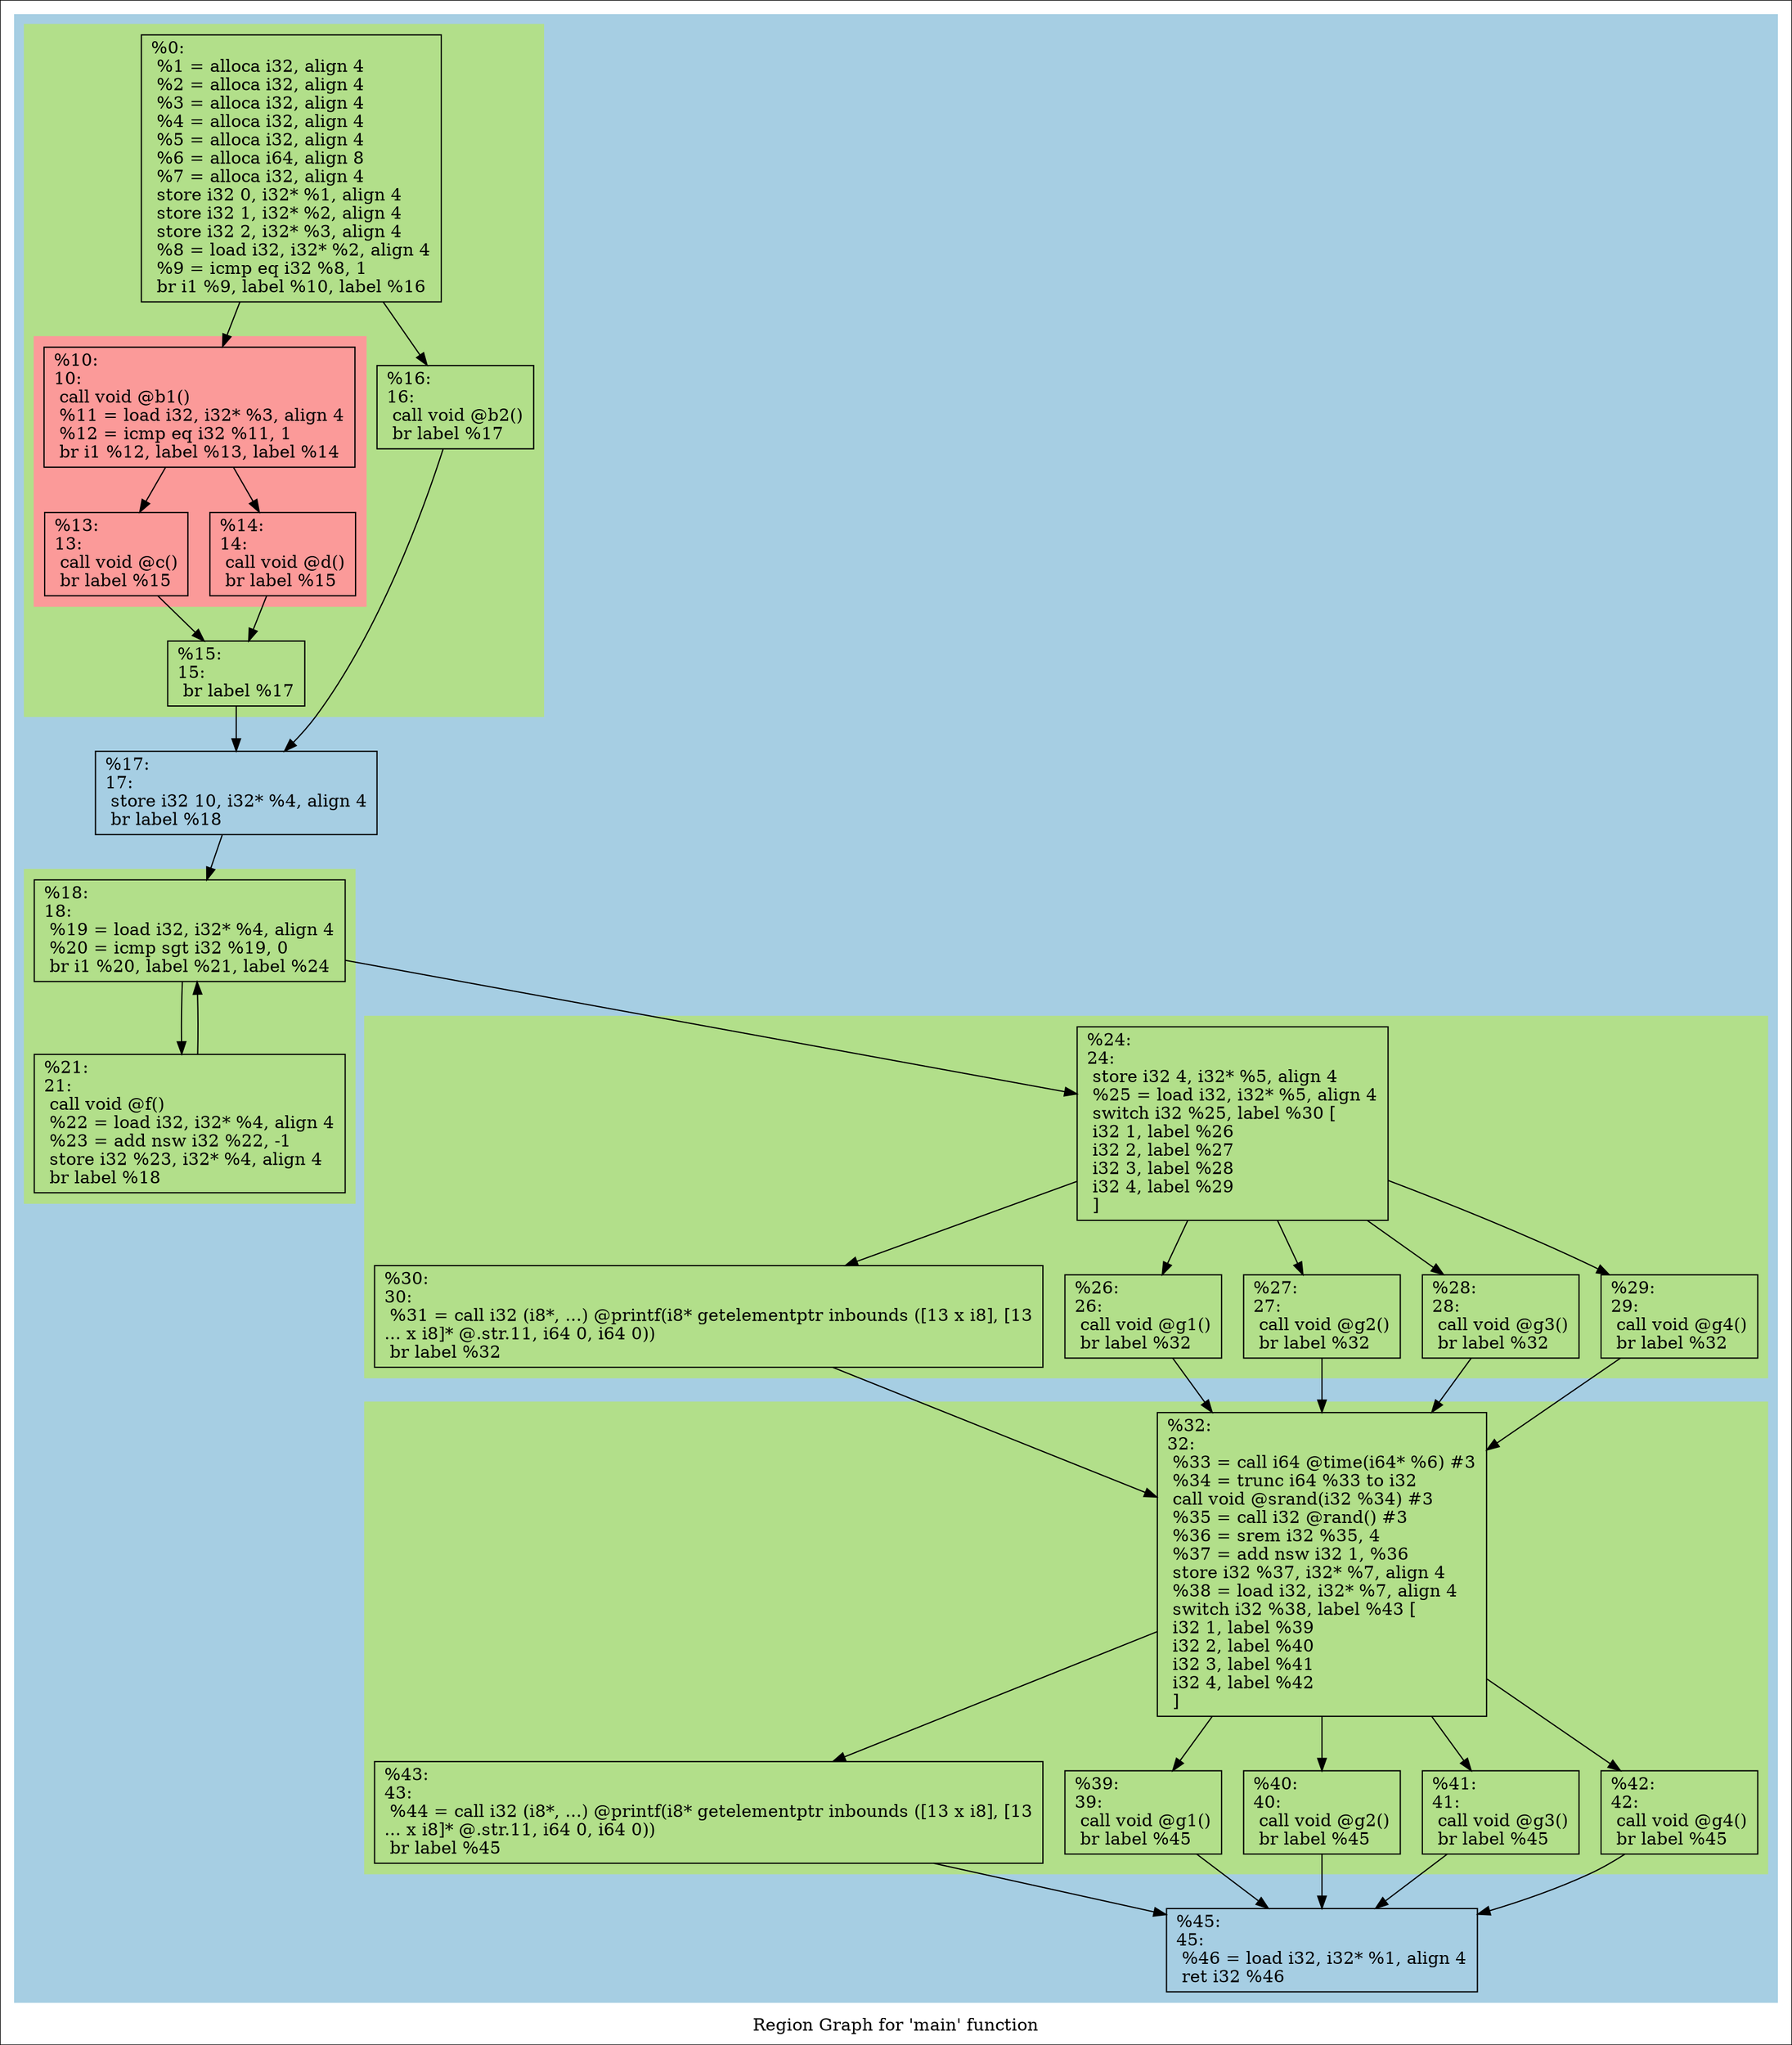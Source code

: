 digraph "Region Graph for 'main' function" {
	label="Region Graph for 'main' function";

	Node0x561656314250 [shape=record,label="{%0:\l  %1 = alloca i32, align 4\l  %2 = alloca i32, align 4\l  %3 = alloca i32, align 4\l  %4 = alloca i32, align 4\l  %5 = alloca i32, align 4\l  %6 = alloca i64, align 8\l  %7 = alloca i32, align 4\l  store i32 0, i32* %1, align 4\l  store i32 1, i32* %2, align 4\l  store i32 2, i32* %3, align 4\l  %8 = load i32, i32* %2, align 4\l  %9 = icmp eq i32 %8, 1\l  br i1 %9, label %10, label %16\l}"];
	Node0x561656314250 -> Node0x561656315180;
	Node0x561656314250 -> Node0x561656308b90;
	Node0x561656315180 [shape=record,label="{%10:\l10:                                               \l  call void @b1()\l  %11 = load i32, i32* %3, align 4\l  %12 = icmp eq i32 %11, 1\l  br i1 %12, label %13, label %14\l}"];
	Node0x561656315180 -> Node0x561656305f30;
	Node0x561656315180 -> Node0x5616562d9cc0;
	Node0x561656305f30 [shape=record,label="{%13:\l13:                                               \l  call void @c()\l  br label %15\l}"];
	Node0x561656305f30 -> Node0x56165630a9c0;
	Node0x56165630a9c0 [shape=record,label="{%15:\l15:                                               \l  br label %17\l}"];
	Node0x56165630a9c0 -> Node0x56165630a8f0;
	Node0x56165630a8f0 [shape=record,label="{%17:\l17:                                               \l  store i32 10, i32* %4, align 4\l  br label %18\l}"];
	Node0x56165630a8f0 -> Node0x56165630a580;
	Node0x56165630a580 [shape=record,label="{%18:\l18:                                               \l  %19 = load i32, i32* %4, align 4\l  %20 = icmp sgt i32 %19, 0\l  br i1 %20, label %21, label %24\l}"];
	Node0x56165630a580 -> Node0x56165630a210;
	Node0x56165630a580 -> Node0x561656309ea0;
	Node0x56165630a210 [shape=record,label="{%21:\l21:                                               \l  call void @f()\l  %22 = load i32, i32* %4, align 4\l  %23 = add nsw i32 %22, -1\l  store i32 %23, i32* %4, align 4\l  br label %18\l}"];
	Node0x56165630a210 -> Node0x56165630a580[constraint=false];
	Node0x561656309ea0 [shape=record,label="{%24:\l24:                                               \l  store i32 4, i32* %5, align 4\l  %25 = load i32, i32* %5, align 4\l  switch i32 %25, label %30 [\l    i32 1, label %26\l    i32 2, label %27\l    i32 3, label %28\l    i32 4, label %29\l  ]\l}"];
	Node0x561656309ea0 -> Node0x561656309ae0;
	Node0x561656309ea0 -> Node0x561656309930;
	Node0x561656309ea0 -> Node0x56165630ad30;
	Node0x561656309ea0 -> Node0x56165630c910;
	Node0x561656309ea0 -> Node0x56165630c5b0;
	Node0x561656309ae0 [shape=record,label="{%30:\l30:                                               \l  %31 = call i32 (i8*, ...) @printf(i8* getelementptr inbounds ([13 x i8], [13\l... x i8]* @.str.11, i64 0, i64 0))\l  br label %32\l}"];
	Node0x561656309ae0 -> Node0x56165630baf0;
	Node0x56165630baf0 [shape=record,label="{%32:\l32:                                               \l  %33 = call i64 @time(i64* %6) #3\l  %34 = trunc i64 %33 to i32\l  call void @srand(i32 %34) #3\l  %35 = call i32 @rand() #3\l  %36 = srem i32 %35, 4\l  %37 = add nsw i32 1, %36\l  store i32 %37, i32* %7, align 4\l  %38 = load i32, i32* %7, align 4\l  switch i32 %38, label %43 [\l    i32 1, label %39\l    i32 2, label %40\l    i32 3, label %41\l    i32 4, label %42\l  ]\l}"];
	Node0x56165630baf0 -> Node0x561656305d60;
	Node0x56165630baf0 -> Node0x56165630b780;
	Node0x56165630baf0 -> Node0x56165630b410;
	Node0x56165630baf0 -> Node0x56165630b0a0;
	Node0x56165630baf0 -> Node0x56165630caa0;
	Node0x561656305d60 [shape=record,label="{%43:\l43:                                               \l  %44 = call i32 (i8*, ...) @printf(i8* getelementptr inbounds ([13 x i8], [13\l... x i8]* @.str.11, i64 0, i64 0))\l  br label %45\l}"];
	Node0x561656305d60 -> Node0x56165630df00;
	Node0x56165630df00 [shape=record,label="{%45:\l45:                                               \l  %46 = load i32, i32* %1, align 4\l  ret i32 %46\l}"];
	Node0x56165630b780 [shape=record,label="{%39:\l39:                                               \l  call void @g1()\l  br label %45\l}"];
	Node0x56165630b780 -> Node0x56165630df00;
	Node0x56165630b410 [shape=record,label="{%40:\l40:                                               \l  call void @g2()\l  br label %45\l}"];
	Node0x56165630b410 -> Node0x56165630df00;
	Node0x56165630b0a0 [shape=record,label="{%41:\l41:                                               \l  call void @g3()\l  br label %45\l}"];
	Node0x56165630b0a0 -> Node0x56165630df00;
	Node0x56165630caa0 [shape=record,label="{%42:\l42:                                               \l  call void @g4()\l  br label %45\l}"];
	Node0x56165630caa0 -> Node0x56165630df00;
	Node0x561656309930 [shape=record,label="{%26:\l26:                                               \l  call void @g1()\l  br label %32\l}"];
	Node0x561656309930 -> Node0x56165630baf0;
	Node0x56165630ad30 [shape=record,label="{%27:\l27:                                               \l  call void @g2()\l  br label %32\l}"];
	Node0x56165630ad30 -> Node0x56165630baf0;
	Node0x56165630c910 [shape=record,label="{%28:\l28:                                               \l  call void @g3()\l  br label %32\l}"];
	Node0x56165630c910 -> Node0x56165630baf0;
	Node0x56165630c5b0 [shape=record,label="{%29:\l29:                                               \l  call void @g4()\l  br label %32\l}"];
	Node0x56165630c5b0 -> Node0x56165630baf0;
	Node0x5616562d9cc0 [shape=record,label="{%14:\l14:                                               \l  call void @d()\l  br label %15\l}"];
	Node0x5616562d9cc0 -> Node0x56165630a9c0;
	Node0x561656308b90 [shape=record,label="{%16:\l16:                                               \l  call void @b2()\l  br label %17\l}"];
	Node0x561656308b90 -> Node0x56165630a8f0;
	colorscheme = "paired12"
        subgraph cluster_0x561656311a80 {
          label = "";
          style = filled;
          color = 1
          subgraph cluster_0x5616562f6ac0 {
            label = "";
            style = filled;
            color = 3
            subgraph cluster_0x561656311940 {
              label = "";
              style = filled;
              color = 5
              Node0x561656315180;
              Node0x561656305f30;
              Node0x5616562d9cc0;
            }
            Node0x561656314250;
            Node0x56165630a9c0;
            Node0x561656308b90;
          }
          subgraph cluster_0x5616562f6a40 {
            label = "";
            style = filled;
            color = 3
            Node0x56165630a580;
            Node0x56165630a210;
          }
          subgraph cluster_0x5616562f69c0 {
            label = "";
            style = filled;
            color = 3
            Node0x561656309ea0;
            Node0x561656309ae0;
            Node0x561656309930;
            Node0x56165630ad30;
            Node0x56165630c910;
            Node0x56165630c5b0;
          }
          subgraph cluster_0x5616562f5a90 {
            label = "";
            style = filled;
            color = 3
            Node0x56165630baf0;
            Node0x561656305d60;
            Node0x56165630b780;
            Node0x56165630b410;
            Node0x56165630b0a0;
            Node0x56165630caa0;
          }
          Node0x56165630a8f0;
          Node0x56165630df00;
        }
}
